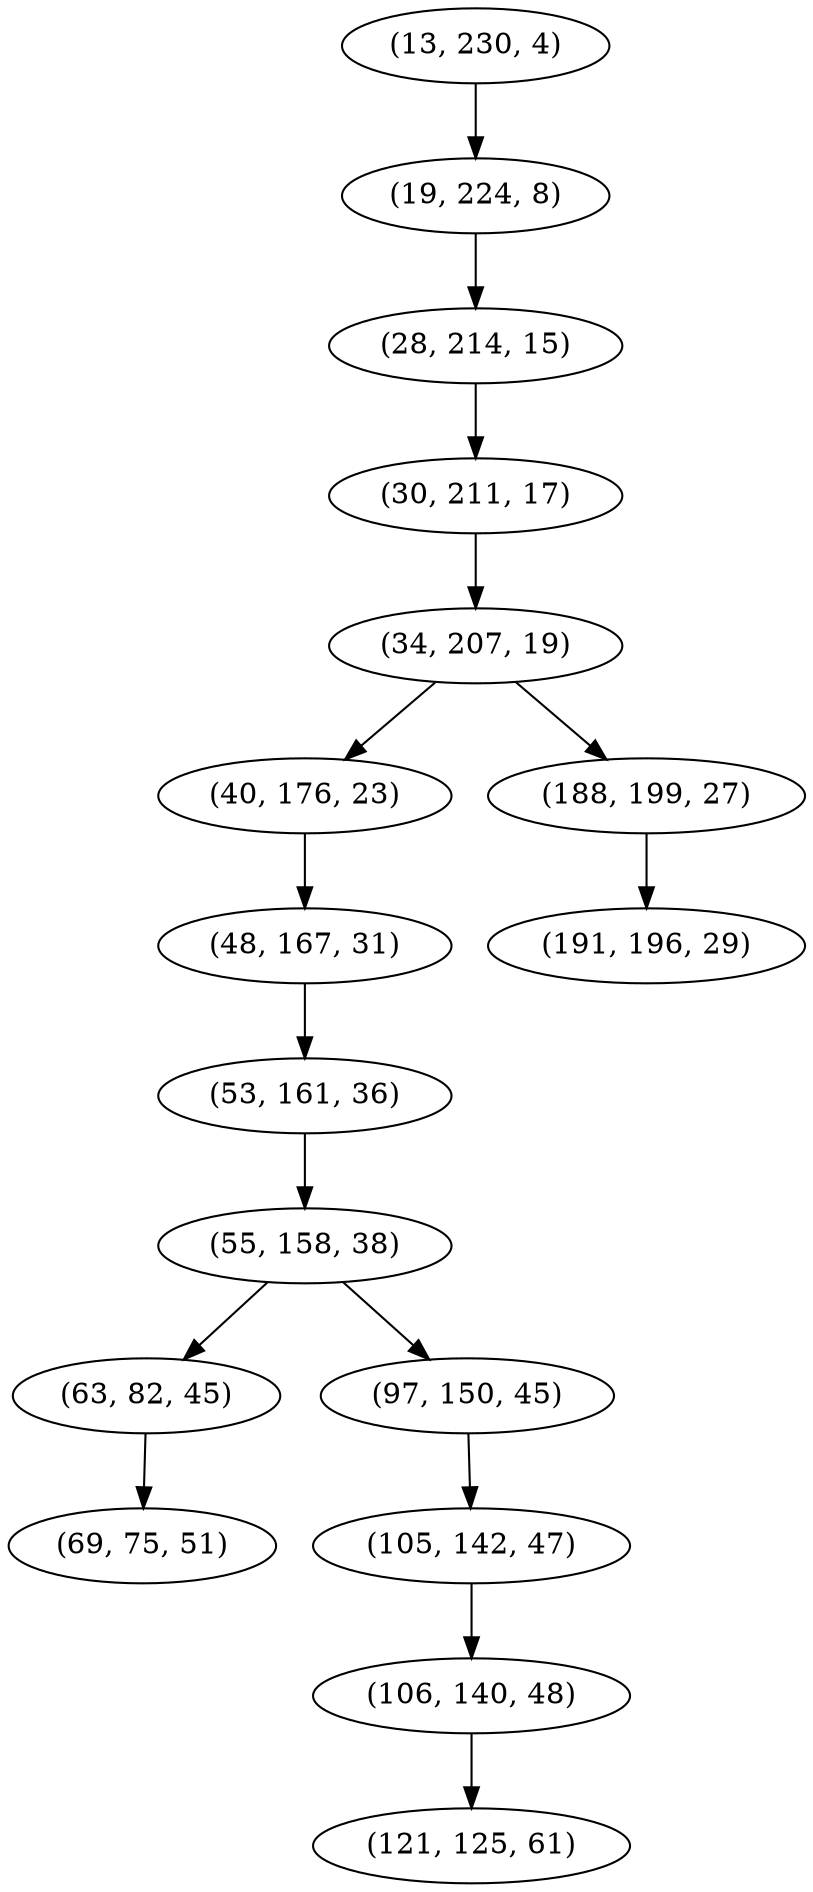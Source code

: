 digraph tree {
    "(13, 230, 4)";
    "(19, 224, 8)";
    "(28, 214, 15)";
    "(30, 211, 17)";
    "(34, 207, 19)";
    "(40, 176, 23)";
    "(48, 167, 31)";
    "(53, 161, 36)";
    "(55, 158, 38)";
    "(63, 82, 45)";
    "(69, 75, 51)";
    "(97, 150, 45)";
    "(105, 142, 47)";
    "(106, 140, 48)";
    "(121, 125, 61)";
    "(188, 199, 27)";
    "(191, 196, 29)";
    "(13, 230, 4)" -> "(19, 224, 8)";
    "(19, 224, 8)" -> "(28, 214, 15)";
    "(28, 214, 15)" -> "(30, 211, 17)";
    "(30, 211, 17)" -> "(34, 207, 19)";
    "(34, 207, 19)" -> "(40, 176, 23)";
    "(34, 207, 19)" -> "(188, 199, 27)";
    "(40, 176, 23)" -> "(48, 167, 31)";
    "(48, 167, 31)" -> "(53, 161, 36)";
    "(53, 161, 36)" -> "(55, 158, 38)";
    "(55, 158, 38)" -> "(63, 82, 45)";
    "(55, 158, 38)" -> "(97, 150, 45)";
    "(63, 82, 45)" -> "(69, 75, 51)";
    "(97, 150, 45)" -> "(105, 142, 47)";
    "(105, 142, 47)" -> "(106, 140, 48)";
    "(106, 140, 48)" -> "(121, 125, 61)";
    "(188, 199, 27)" -> "(191, 196, 29)";
}
